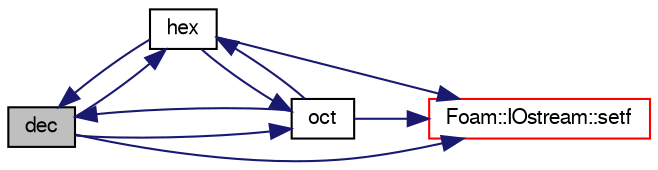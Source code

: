 digraph "dec"
{
  bgcolor="transparent";
  edge [fontname="FreeSans",fontsize="10",labelfontname="FreeSans",labelfontsize="10"];
  node [fontname="FreeSans",fontsize="10",shape=record];
  rankdir="LR";
  Node21287 [label="dec",height=0.2,width=0.4,color="black", fillcolor="grey75", style="filled", fontcolor="black"];
  Node21287 -> Node21288 [color="midnightblue",fontsize="10",style="solid",fontname="FreeSans"];
  Node21288 [label="hex",height=0.2,width=0.4,color="black",URL="$a21124.html#a4ddae43d14dd72d6b0cd9ab61fe4e04e"];
  Node21288 -> Node21289 [color="midnightblue",fontsize="10",style="solid",fontname="FreeSans"];
  Node21289 [label="Foam::IOstream::setf",height=0.2,width=0.4,color="red",URL="$a26226.html#a1666889b5cd4293d18eace0e70fa8a7a",tooltip="Set flags of stream. "];
  Node21288 -> Node21287 [color="midnightblue",fontsize="10",style="solid",fontname="FreeSans"];
  Node21288 -> Node21291 [color="midnightblue",fontsize="10",style="solid",fontname="FreeSans"];
  Node21291 [label="oct",height=0.2,width=0.4,color="black",URL="$a21124.html#aef540d5f46887a996e357801f6faa1d0"];
  Node21291 -> Node21289 [color="midnightblue",fontsize="10",style="solid",fontname="FreeSans"];
  Node21291 -> Node21287 [color="midnightblue",fontsize="10",style="solid",fontname="FreeSans"];
  Node21291 -> Node21288 [color="midnightblue",fontsize="10",style="solid",fontname="FreeSans"];
  Node21287 -> Node21291 [color="midnightblue",fontsize="10",style="solid",fontname="FreeSans"];
  Node21287 -> Node21289 [color="midnightblue",fontsize="10",style="solid",fontname="FreeSans"];
}
